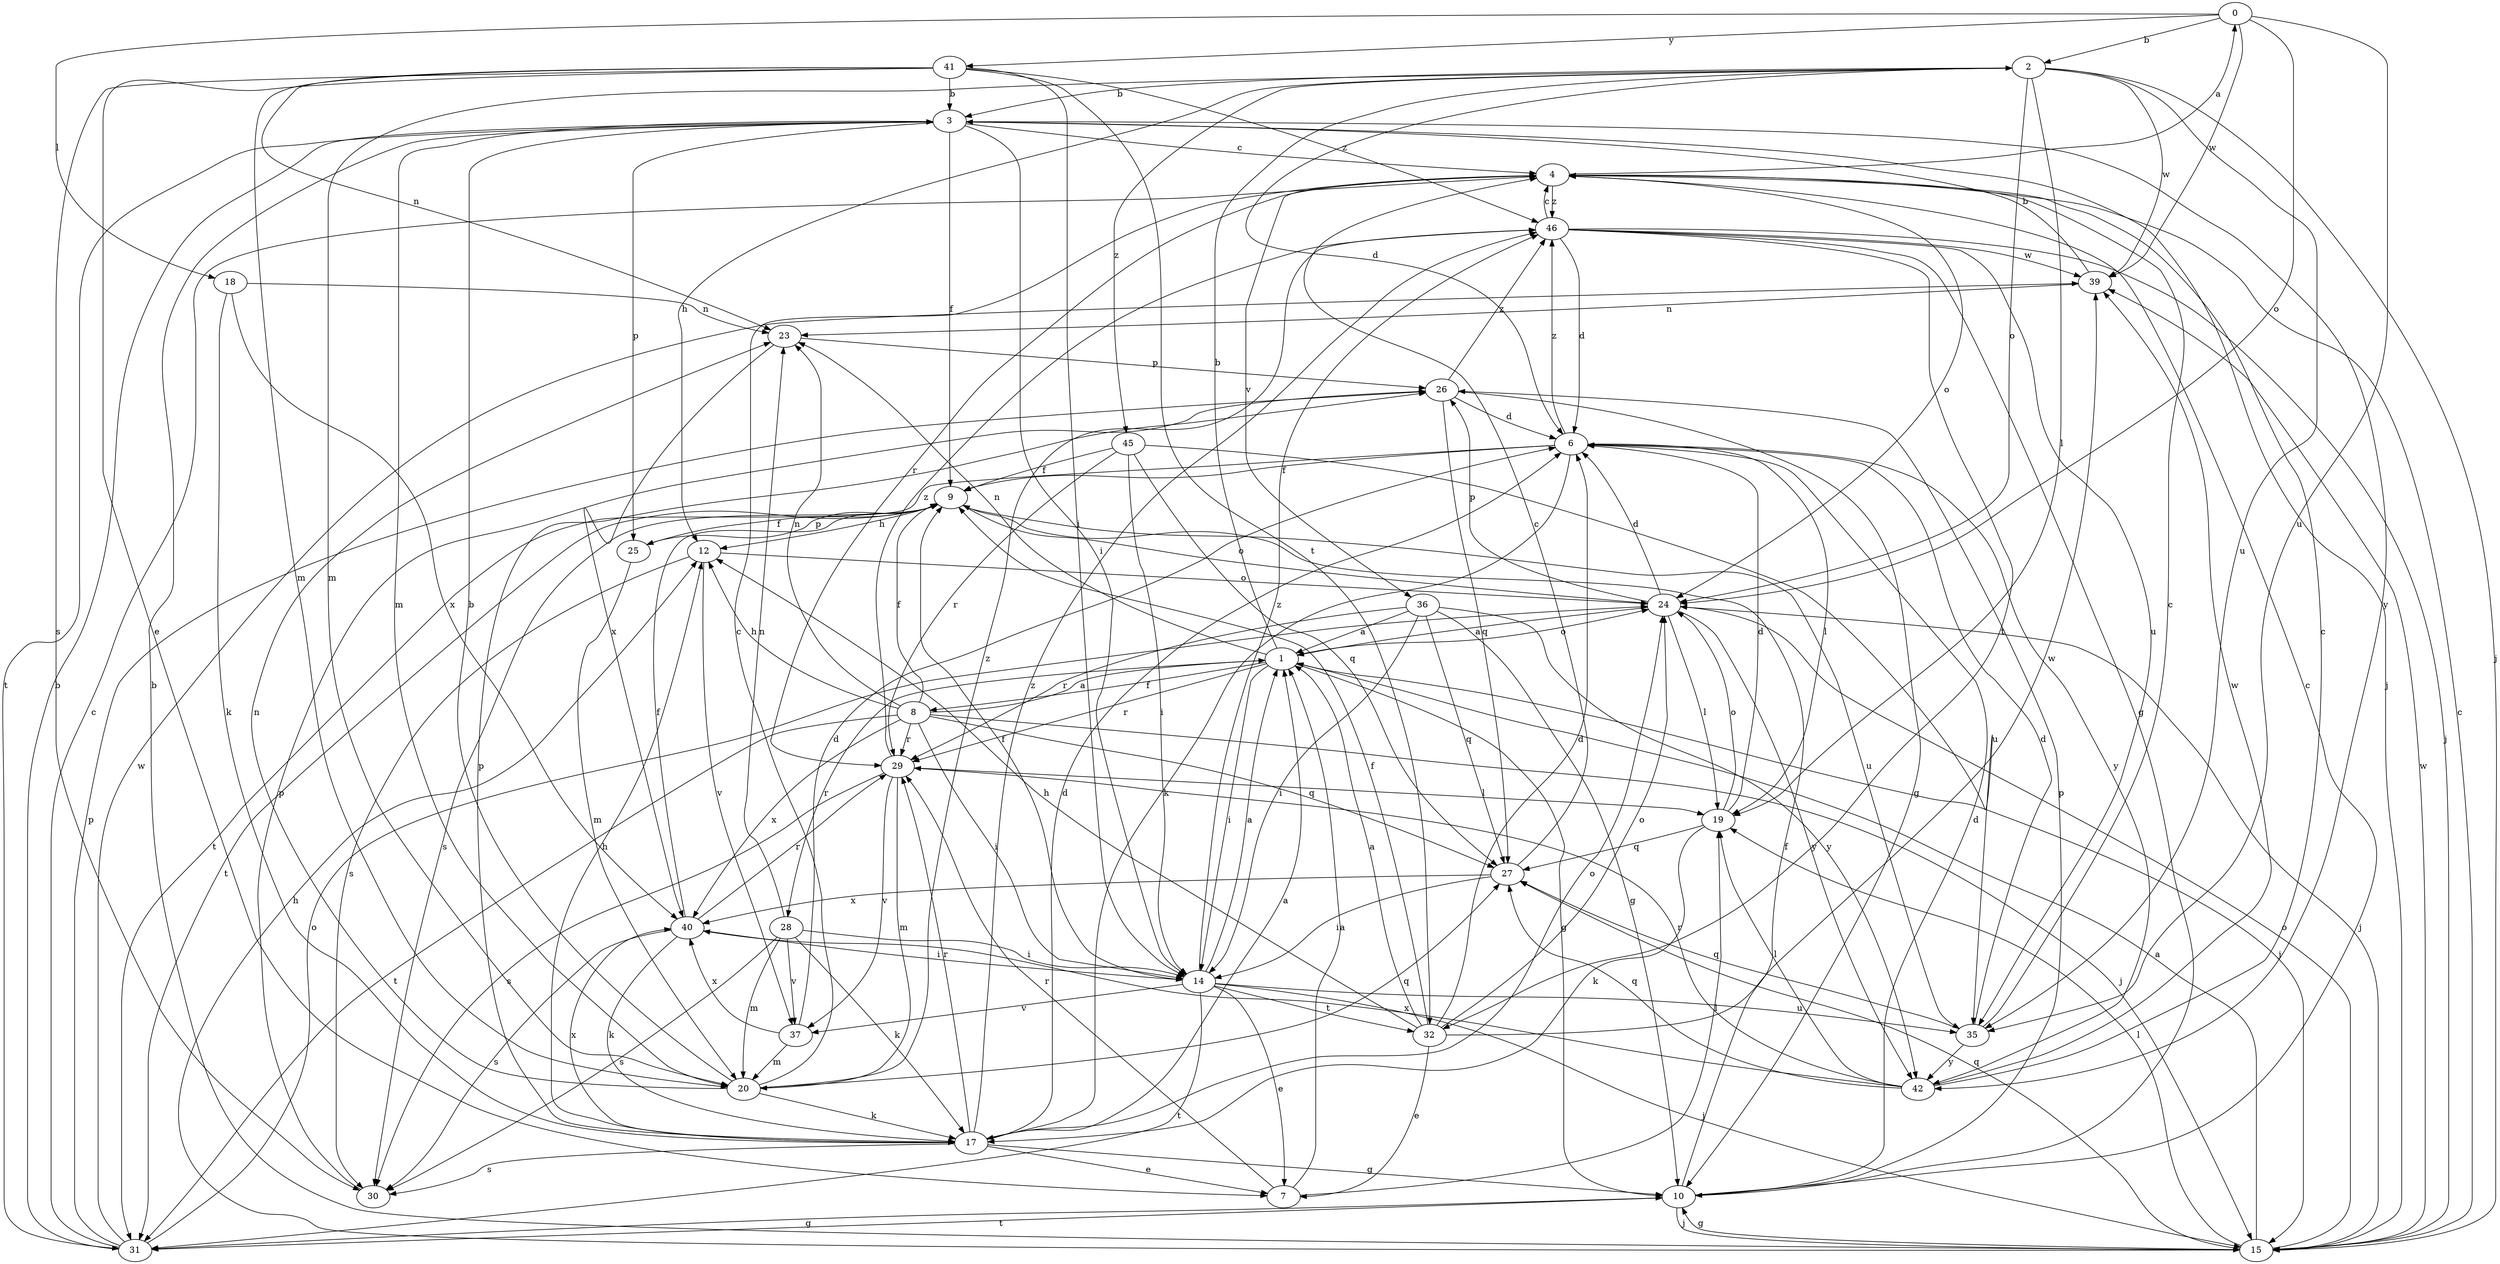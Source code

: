strict digraph  {
0;
1;
2;
3;
4;
6;
7;
8;
9;
10;
12;
14;
15;
17;
18;
19;
20;
23;
24;
25;
26;
27;
28;
29;
30;
31;
32;
35;
36;
37;
39;
40;
41;
42;
45;
46;
0 -> 2  [label=b];
0 -> 18  [label=l];
0 -> 24  [label=o];
0 -> 35  [label=u];
0 -> 39  [label=w];
0 -> 41  [label=y];
1 -> 2  [label=b];
1 -> 8  [label=f];
1 -> 10  [label=g];
1 -> 14  [label=i];
1 -> 15  [label=j];
1 -> 23  [label=n];
1 -> 24  [label=o];
1 -> 28  [label=r];
1 -> 29  [label=r];
2 -> 3  [label=b];
2 -> 6  [label=d];
2 -> 12  [label=h];
2 -> 15  [label=j];
2 -> 19  [label=l];
2 -> 20  [label=m];
2 -> 24  [label=o];
2 -> 35  [label=u];
2 -> 39  [label=w];
2 -> 45  [label=z];
3 -> 4  [label=c];
3 -> 9  [label=f];
3 -> 14  [label=i];
3 -> 15  [label=j];
3 -> 20  [label=m];
3 -> 25  [label=p];
3 -> 31  [label=t];
3 -> 42  [label=y];
4 -> 0  [label=a];
4 -> 24  [label=o];
4 -> 29  [label=r];
4 -> 36  [label=v];
4 -> 46  [label=z];
6 -> 9  [label=f];
6 -> 17  [label=k];
6 -> 19  [label=l];
6 -> 31  [label=t];
6 -> 42  [label=y];
6 -> 46  [label=z];
7 -> 1  [label=a];
7 -> 19  [label=l];
7 -> 29  [label=r];
8 -> 1  [label=a];
8 -> 9  [label=f];
8 -> 12  [label=h];
8 -> 14  [label=i];
8 -> 15  [label=j];
8 -> 23  [label=n];
8 -> 27  [label=q];
8 -> 29  [label=r];
8 -> 31  [label=t];
8 -> 40  [label=x];
9 -> 12  [label=h];
9 -> 24  [label=o];
9 -> 25  [label=p];
9 -> 30  [label=s];
9 -> 31  [label=t];
9 -> 35  [label=u];
10 -> 4  [label=c];
10 -> 6  [label=d];
10 -> 9  [label=f];
10 -> 15  [label=j];
10 -> 26  [label=p];
10 -> 31  [label=t];
12 -> 24  [label=o];
12 -> 30  [label=s];
12 -> 37  [label=v];
14 -> 1  [label=a];
14 -> 7  [label=e];
14 -> 9  [label=f];
14 -> 15  [label=j];
14 -> 31  [label=t];
14 -> 32  [label=t];
14 -> 35  [label=u];
14 -> 37  [label=v];
14 -> 46  [label=z];
15 -> 1  [label=a];
15 -> 3  [label=b];
15 -> 4  [label=c];
15 -> 10  [label=g];
15 -> 12  [label=h];
15 -> 19  [label=l];
15 -> 24  [label=o];
15 -> 27  [label=q];
15 -> 39  [label=w];
17 -> 1  [label=a];
17 -> 6  [label=d];
17 -> 7  [label=e];
17 -> 10  [label=g];
17 -> 12  [label=h];
17 -> 24  [label=o];
17 -> 26  [label=p];
17 -> 29  [label=r];
17 -> 30  [label=s];
17 -> 40  [label=x];
17 -> 46  [label=z];
18 -> 17  [label=k];
18 -> 23  [label=n];
18 -> 40  [label=x];
19 -> 6  [label=d];
19 -> 17  [label=k];
19 -> 24  [label=o];
19 -> 27  [label=q];
20 -> 3  [label=b];
20 -> 4  [label=c];
20 -> 17  [label=k];
20 -> 23  [label=n];
20 -> 27  [label=q];
20 -> 46  [label=z];
23 -> 26  [label=p];
23 -> 40  [label=x];
24 -> 1  [label=a];
24 -> 6  [label=d];
24 -> 15  [label=j];
24 -> 19  [label=l];
24 -> 26  [label=p];
24 -> 42  [label=y];
25 -> 9  [label=f];
25 -> 20  [label=m];
26 -> 6  [label=d];
26 -> 10  [label=g];
26 -> 27  [label=q];
26 -> 46  [label=z];
27 -> 4  [label=c];
27 -> 14  [label=i];
27 -> 40  [label=x];
28 -> 14  [label=i];
28 -> 17  [label=k];
28 -> 20  [label=m];
28 -> 23  [label=n];
28 -> 30  [label=s];
28 -> 37  [label=v];
29 -> 19  [label=l];
29 -> 20  [label=m];
29 -> 30  [label=s];
29 -> 37  [label=v];
29 -> 46  [label=z];
30 -> 26  [label=p];
31 -> 3  [label=b];
31 -> 4  [label=c];
31 -> 10  [label=g];
31 -> 24  [label=o];
31 -> 26  [label=p];
31 -> 39  [label=w];
32 -> 1  [label=a];
32 -> 6  [label=d];
32 -> 7  [label=e];
32 -> 9  [label=f];
32 -> 12  [label=h];
32 -> 24  [label=o];
32 -> 39  [label=w];
35 -> 4  [label=c];
35 -> 6  [label=d];
35 -> 27  [label=q];
35 -> 42  [label=y];
36 -> 1  [label=a];
36 -> 10  [label=g];
36 -> 14  [label=i];
36 -> 27  [label=q];
36 -> 29  [label=r];
36 -> 42  [label=y];
37 -> 6  [label=d];
37 -> 20  [label=m];
37 -> 40  [label=x];
39 -> 3  [label=b];
39 -> 23  [label=n];
40 -> 9  [label=f];
40 -> 14  [label=i];
40 -> 17  [label=k];
40 -> 29  [label=r];
40 -> 30  [label=s];
41 -> 3  [label=b];
41 -> 7  [label=e];
41 -> 14  [label=i];
41 -> 20  [label=m];
41 -> 23  [label=n];
41 -> 30  [label=s];
41 -> 32  [label=t];
41 -> 46  [label=z];
42 -> 4  [label=c];
42 -> 19  [label=l];
42 -> 27  [label=q];
42 -> 29  [label=r];
42 -> 39  [label=w];
42 -> 40  [label=x];
45 -> 9  [label=f];
45 -> 14  [label=i];
45 -> 27  [label=q];
45 -> 29  [label=r];
45 -> 35  [label=u];
46 -> 4  [label=c];
46 -> 6  [label=d];
46 -> 10  [label=g];
46 -> 15  [label=j];
46 -> 32  [label=t];
46 -> 35  [label=u];
46 -> 39  [label=w];
}
